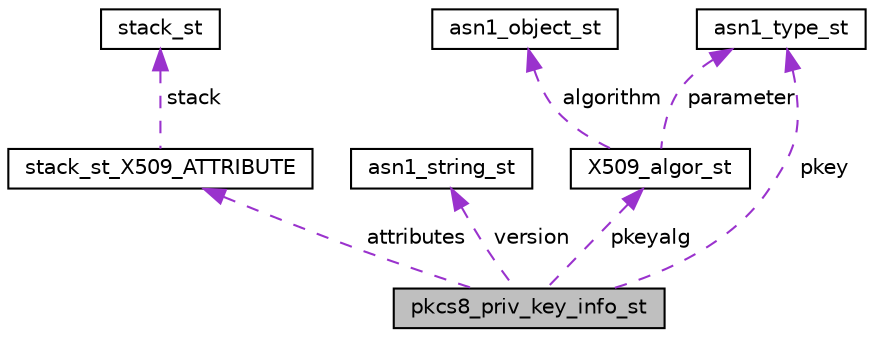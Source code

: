 digraph "pkcs8_priv_key_info_st"
{
 // LATEX_PDF_SIZE
  edge [fontname="Helvetica",fontsize="10",labelfontname="Helvetica",labelfontsize="10"];
  node [fontname="Helvetica",fontsize="10",shape=record];
  Node1 [label="pkcs8_priv_key_info_st",height=0.2,width=0.4,color="black", fillcolor="grey75", style="filled", fontcolor="black",tooltip=" "];
  Node2 -> Node1 [dir="back",color="darkorchid3",fontsize="10",style="dashed",label=" attributes" ,fontname="Helvetica"];
  Node2 [label="stack_st_X509_ATTRIBUTE",height=0.2,width=0.4,color="black", fillcolor="white", style="filled",URL="$x509_8h.html#structstack__st___x509___a_t_t_r_i_b_u_t_e",tooltip=" "];
  Node3 -> Node2 [dir="back",color="darkorchid3",fontsize="10",style="dashed",label=" stack" ,fontname="Helvetica"];
  Node3 [label="stack_st",height=0.2,width=0.4,color="black", fillcolor="white", style="filled",URL="$structstack__st.html",tooltip=" "];
  Node4 -> Node1 [dir="back",color="darkorchid3",fontsize="10",style="dashed",label=" version" ,fontname="Helvetica"];
  Node4 [label="asn1_string_st",height=0.2,width=0.4,color="black", fillcolor="white", style="filled",URL="$asn1_8h.html#structasn1__string__st",tooltip=" "];
  Node5 -> Node1 [dir="back",color="darkorchid3",fontsize="10",style="dashed",label=" pkeyalg" ,fontname="Helvetica"];
  Node5 [label="X509_algor_st",height=0.2,width=0.4,color="black", fillcolor="white", style="filled",URL="$x509_8h.html#struct_x509__algor__st",tooltip=" "];
  Node6 -> Node5 [dir="back",color="darkorchid3",fontsize="10",style="dashed",label=" algorithm" ,fontname="Helvetica"];
  Node6 [label="asn1_object_st",height=0.2,width=0.4,color="black", fillcolor="white", style="filled",URL="$asn1_8h.html#structasn1__object__st",tooltip=" "];
  Node7 -> Node5 [dir="back",color="darkorchid3",fontsize="10",style="dashed",label=" parameter" ,fontname="Helvetica"];
  Node7 [label="asn1_type_st",height=0.2,width=0.4,color="black", fillcolor="white", style="filled",URL="$asn1_8h.html#structasn1__type__st",tooltip=" "];
  Node7 -> Node1 [dir="back",color="darkorchid3",fontsize="10",style="dashed",label=" pkey" ,fontname="Helvetica"];
}

